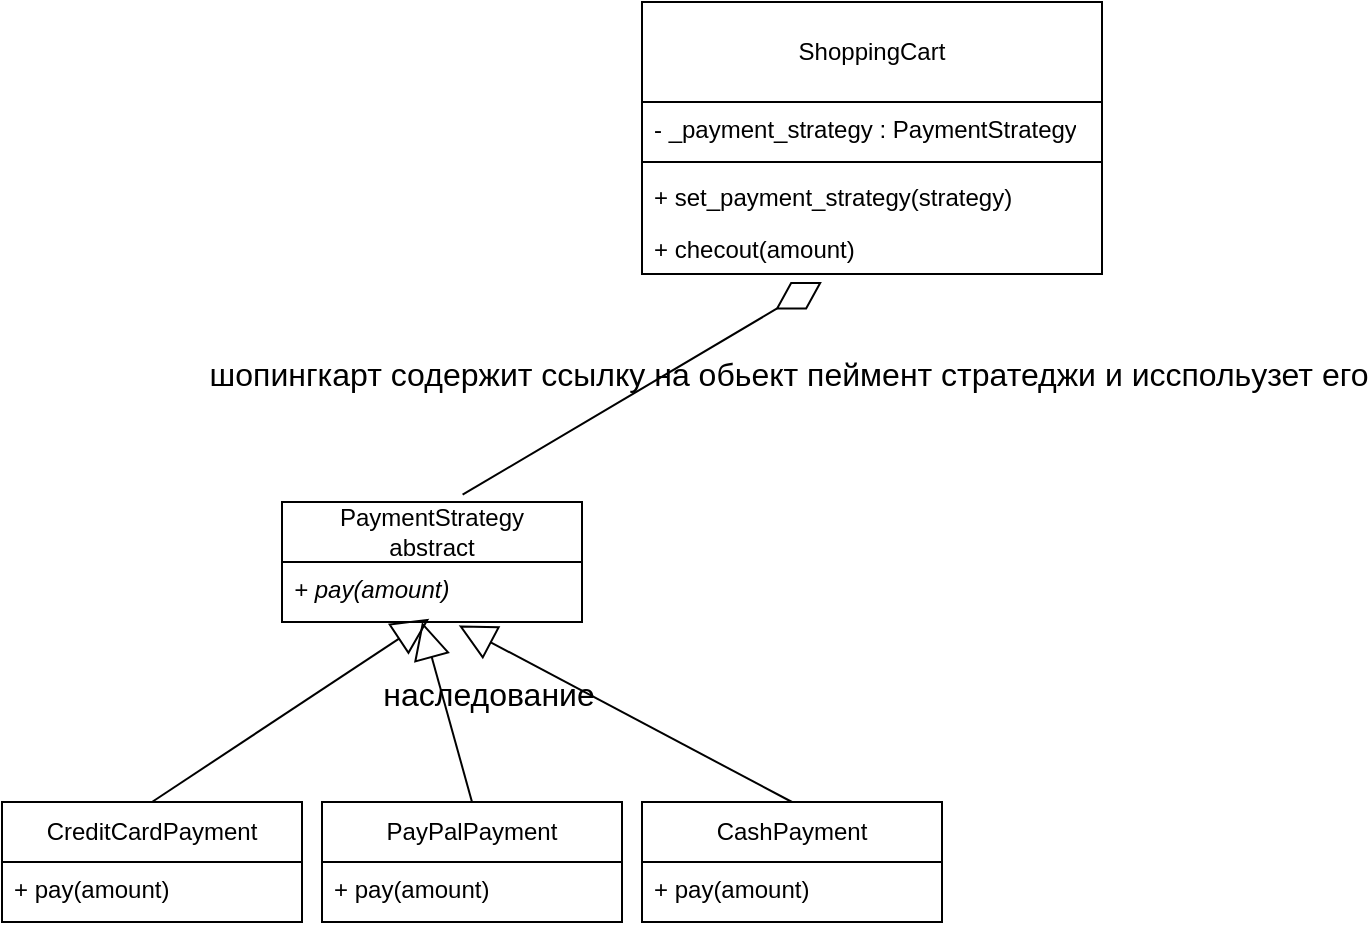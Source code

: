 <mxfile version="28.1.2">
  <diagram name="Page-1" id="ndI_COkCaSYvvP806189">
    <mxGraphModel dx="762" dy="2255" grid="1" gridSize="10" guides="1" tooltips="1" connect="1" arrows="1" fold="1" page="1" pageScale="1" pageWidth="850" pageHeight="1100" math="0" shadow="0">
      <root>
        <mxCell id="0" />
        <mxCell id="1" parent="0" />
        <mxCell id="dg1FfbkSrOYRlWR-3mf3-2" value="&lt;div&gt;PaymentStrategy&lt;/div&gt;&lt;div&gt;abstract&lt;/div&gt;" style="swimlane;fontStyle=0;childLayout=stackLayout;horizontal=1;startSize=30;fillColor=none;horizontalStack=0;resizeParent=1;resizeParentMax=0;resizeLast=0;collapsible=1;marginBottom=0;whiteSpace=wrap;html=1;" vertex="1" parent="1">
          <mxGeometry x="220" y="140" width="150" height="60" as="geometry" />
        </mxCell>
        <mxCell id="dg1FfbkSrOYRlWR-3mf3-3" value="&lt;i&gt;+ pay(amount)&lt;/i&gt;" style="text;strokeColor=none;fillColor=none;align=left;verticalAlign=top;spacingLeft=4;spacingRight=4;overflow=hidden;rotatable=0;points=[[0,0.5],[1,0.5]];portConstraint=eastwest;whiteSpace=wrap;html=1;" vertex="1" parent="dg1FfbkSrOYRlWR-3mf3-2">
          <mxGeometry y="30" width="150" height="30" as="geometry" />
        </mxCell>
        <mxCell id="dg1FfbkSrOYRlWR-3mf3-5" value="CreditCardPayment" style="swimlane;fontStyle=0;childLayout=stackLayout;horizontal=1;startSize=30;fillColor=none;horizontalStack=0;resizeParent=1;resizeParentMax=0;resizeLast=0;collapsible=1;marginBottom=0;whiteSpace=wrap;html=1;" vertex="1" parent="1">
          <mxGeometry x="80" y="290" width="150" height="60" as="geometry" />
        </mxCell>
        <mxCell id="dg1FfbkSrOYRlWR-3mf3-6" value="&lt;span&gt;+ pay(amount)&lt;/span&gt;" style="text;strokeColor=none;fillColor=none;align=left;verticalAlign=top;spacingLeft=4;spacingRight=4;overflow=hidden;rotatable=0;points=[[0,0.5],[1,0.5]];portConstraint=eastwest;whiteSpace=wrap;html=1;fontStyle=0" vertex="1" parent="dg1FfbkSrOYRlWR-3mf3-5">
          <mxGeometry y="30" width="150" height="30" as="geometry" />
        </mxCell>
        <mxCell id="dg1FfbkSrOYRlWR-3mf3-7" value="CashPayment" style="swimlane;fontStyle=0;childLayout=stackLayout;horizontal=1;startSize=30;fillColor=none;horizontalStack=0;resizeParent=1;resizeParentMax=0;resizeLast=0;collapsible=1;marginBottom=0;whiteSpace=wrap;html=1;" vertex="1" parent="1">
          <mxGeometry x="400" y="290" width="150" height="60" as="geometry" />
        </mxCell>
        <mxCell id="dg1FfbkSrOYRlWR-3mf3-8" value="&lt;span&gt;+ pay(amount)&lt;/span&gt;" style="text;strokeColor=none;fillColor=none;align=left;verticalAlign=top;spacingLeft=4;spacingRight=4;overflow=hidden;rotatable=0;points=[[0,0.5],[1,0.5]];portConstraint=eastwest;whiteSpace=wrap;html=1;fontStyle=0" vertex="1" parent="dg1FfbkSrOYRlWR-3mf3-7">
          <mxGeometry y="30" width="150" height="30" as="geometry" />
        </mxCell>
        <mxCell id="dg1FfbkSrOYRlWR-3mf3-9" value="PayPalPayment" style="swimlane;fontStyle=0;childLayout=stackLayout;horizontal=1;startSize=30;fillColor=none;horizontalStack=0;resizeParent=1;resizeParentMax=0;resizeLast=0;collapsible=1;marginBottom=0;whiteSpace=wrap;html=1;" vertex="1" parent="1">
          <mxGeometry x="240" y="290" width="150" height="60" as="geometry" />
        </mxCell>
        <mxCell id="dg1FfbkSrOYRlWR-3mf3-10" value="&lt;span&gt;+ pay(amount)&lt;/span&gt;" style="text;strokeColor=none;fillColor=none;align=left;verticalAlign=top;spacingLeft=4;spacingRight=4;overflow=hidden;rotatable=0;points=[[0,0.5],[1,0.5]];portConstraint=eastwest;whiteSpace=wrap;html=1;fontStyle=0" vertex="1" parent="dg1FfbkSrOYRlWR-3mf3-9">
          <mxGeometry y="30" width="150" height="30" as="geometry" />
        </mxCell>
        <mxCell id="dg1FfbkSrOYRlWR-3mf3-11" value="" style="endArrow=block;endSize=16;endFill=0;html=1;rounded=0;fontSize=12;curved=1;exitX=0.5;exitY=0;exitDx=0;exitDy=0;entryX=0.491;entryY=0.944;entryDx=0;entryDy=0;entryPerimeter=0;" edge="1" parent="1" source="dg1FfbkSrOYRlWR-3mf3-5" target="dg1FfbkSrOYRlWR-3mf3-3">
          <mxGeometry width="160" relative="1" as="geometry">
            <mxPoint x="260" y="210" as="sourcePoint" />
            <mxPoint x="420" y="210" as="targetPoint" />
          </mxGeometry>
        </mxCell>
        <mxCell id="dg1FfbkSrOYRlWR-3mf3-12" value="" style="endArrow=block;endSize=16;endFill=0;html=1;rounded=0;fontSize=12;curved=1;exitX=0.5;exitY=0;exitDx=0;exitDy=0;" edge="1" parent="1" source="dg1FfbkSrOYRlWR-3mf3-9">
          <mxGeometry width="160" relative="1" as="geometry">
            <mxPoint x="240" y="430" as="sourcePoint" />
            <mxPoint x="290" y="200" as="targetPoint" />
          </mxGeometry>
        </mxCell>
        <mxCell id="dg1FfbkSrOYRlWR-3mf3-13" value="" style="endArrow=block;endSize=16;endFill=0;html=1;rounded=0;fontSize=12;curved=1;entryX=0.589;entryY=1.056;entryDx=0;entryDy=0;entryPerimeter=0;exitX=0.5;exitY=0;exitDx=0;exitDy=0;" edge="1" parent="1" source="dg1FfbkSrOYRlWR-3mf3-7" target="dg1FfbkSrOYRlWR-3mf3-3">
          <mxGeometry width="160" relative="1" as="geometry">
            <mxPoint x="350" y="480" as="sourcePoint" />
            <mxPoint x="510" y="480" as="targetPoint" />
          </mxGeometry>
        </mxCell>
        <mxCell id="dg1FfbkSrOYRlWR-3mf3-14" value="наследование" style="text;html=1;align=center;verticalAlign=middle;resizable=0;points=[];autosize=1;strokeColor=none;fillColor=none;fontSize=16;" vertex="1" parent="1">
          <mxGeometry x="268" y="221" width="110" height="30" as="geometry" />
        </mxCell>
        <mxCell id="dg1FfbkSrOYRlWR-3mf3-15" value="ShoppingCart" style="swimlane;fontStyle=0;childLayout=stackLayout;horizontal=1;startSize=50;fillColor=none;horizontalStack=0;resizeParent=1;resizeParentMax=0;resizeLast=0;collapsible=1;marginBottom=0;whiteSpace=wrap;html=1;" vertex="1" parent="1">
          <mxGeometry x="400" y="-110" width="230" height="136" as="geometry" />
        </mxCell>
        <mxCell id="dg1FfbkSrOYRlWR-3mf3-16" value="- _payment_strategy : PaymentStrategy" style="text;strokeColor=none;fillColor=none;align=left;verticalAlign=top;spacingLeft=4;spacingRight=4;overflow=hidden;rotatable=0;points=[[0,0.5],[1,0.5]];portConstraint=eastwest;whiteSpace=wrap;html=1;" vertex="1" parent="dg1FfbkSrOYRlWR-3mf3-15">
          <mxGeometry y="50" width="230" height="26" as="geometry" />
        </mxCell>
        <mxCell id="dg1FfbkSrOYRlWR-3mf3-19" value="" style="line;strokeWidth=1;fillColor=none;align=left;verticalAlign=middle;spacingTop=-1;spacingLeft=3;spacingRight=3;rotatable=0;labelPosition=right;points=[];portConstraint=eastwest;strokeColor=inherit;" vertex="1" parent="dg1FfbkSrOYRlWR-3mf3-15">
          <mxGeometry y="76" width="230" height="8" as="geometry" />
        </mxCell>
        <mxCell id="dg1FfbkSrOYRlWR-3mf3-20" value="+ set_payment_strategy(strategy)" style="text;strokeColor=none;fillColor=none;align=left;verticalAlign=top;spacingLeft=4;spacingRight=4;overflow=hidden;rotatable=0;points=[[0,0.5],[1,0.5]];portConstraint=eastwest;whiteSpace=wrap;html=1;" vertex="1" parent="dg1FfbkSrOYRlWR-3mf3-15">
          <mxGeometry y="84" width="230" height="26" as="geometry" />
        </mxCell>
        <mxCell id="dg1FfbkSrOYRlWR-3mf3-21" value="+ checout(amount)" style="text;strokeColor=none;fillColor=none;align=left;verticalAlign=top;spacingLeft=4;spacingRight=4;overflow=hidden;rotatable=0;points=[[0,0.5],[1,0.5]];portConstraint=eastwest;whiteSpace=wrap;html=1;" vertex="1" parent="dg1FfbkSrOYRlWR-3mf3-15">
          <mxGeometry y="110" width="230" height="26" as="geometry" />
        </mxCell>
        <mxCell id="dg1FfbkSrOYRlWR-3mf3-24" value="" style="endArrow=diamondThin;endFill=0;endSize=24;html=1;rounded=0;fontSize=12;curved=1;entryX=0.391;entryY=1.154;entryDx=0;entryDy=0;entryPerimeter=0;exitX=0.602;exitY=-0.061;exitDx=0;exitDy=0;exitPerimeter=0;" edge="1" parent="1" source="dg1FfbkSrOYRlWR-3mf3-2" target="dg1FfbkSrOYRlWR-3mf3-21">
          <mxGeometry width="160" relative="1" as="geometry">
            <mxPoint x="310" y="130" as="sourcePoint" />
            <mxPoint x="480" y="100" as="targetPoint" />
          </mxGeometry>
        </mxCell>
        <mxCell id="dg1FfbkSrOYRlWR-3mf3-25" value="шопингкарт содержит ссылку на обьект пеймент стратеджи и исспольузет его" style="text;html=1;align=center;verticalAlign=middle;resizable=0;points=[];autosize=1;strokeColor=none;fillColor=none;fontSize=16;" vertex="1" parent="1">
          <mxGeometry x="203" y="61" width="540" height="30" as="geometry" />
        </mxCell>
      </root>
    </mxGraphModel>
  </diagram>
</mxfile>
